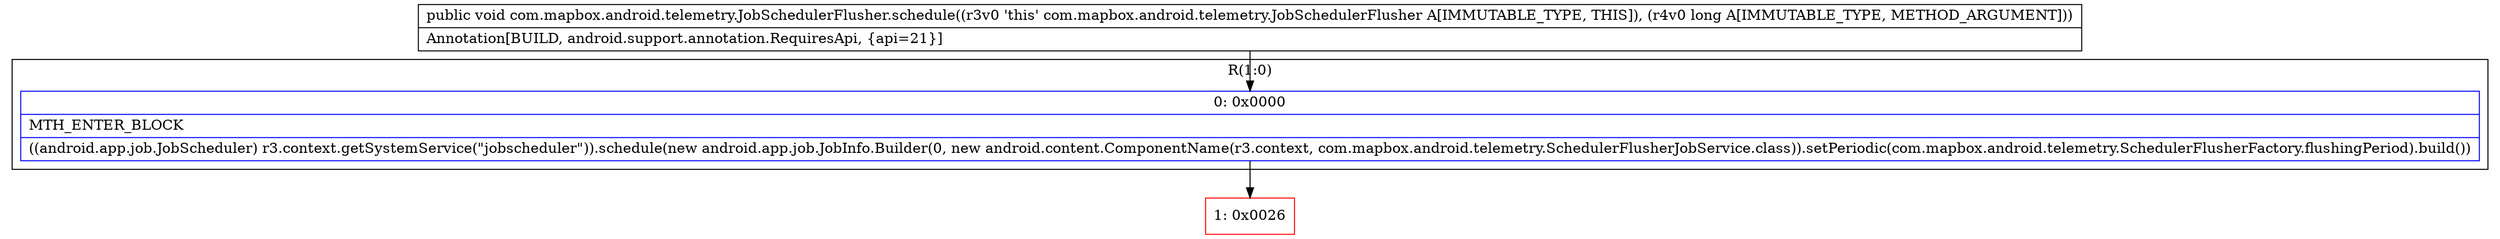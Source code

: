 digraph "CFG forcom.mapbox.android.telemetry.JobSchedulerFlusher.schedule(J)V" {
subgraph cluster_Region_1244830664 {
label = "R(1:0)";
node [shape=record,color=blue];
Node_0 [shape=record,label="{0\:\ 0x0000|MTH_ENTER_BLOCK\l|((android.app.job.JobScheduler) r3.context.getSystemService(\"jobscheduler\")).schedule(new android.app.job.JobInfo.Builder(0, new android.content.ComponentName(r3.context, com.mapbox.android.telemetry.SchedulerFlusherJobService.class)).setPeriodic(com.mapbox.android.telemetry.SchedulerFlusherFactory.flushingPeriod).build())\l}"];
}
Node_1 [shape=record,color=red,label="{1\:\ 0x0026}"];
MethodNode[shape=record,label="{public void com.mapbox.android.telemetry.JobSchedulerFlusher.schedule((r3v0 'this' com.mapbox.android.telemetry.JobSchedulerFlusher A[IMMUTABLE_TYPE, THIS]), (r4v0 long A[IMMUTABLE_TYPE, METHOD_ARGUMENT]))  | Annotation[BUILD, android.support.annotation.RequiresApi, \{api=21\}]\l}"];
MethodNode -> Node_0;
Node_0 -> Node_1;
}


